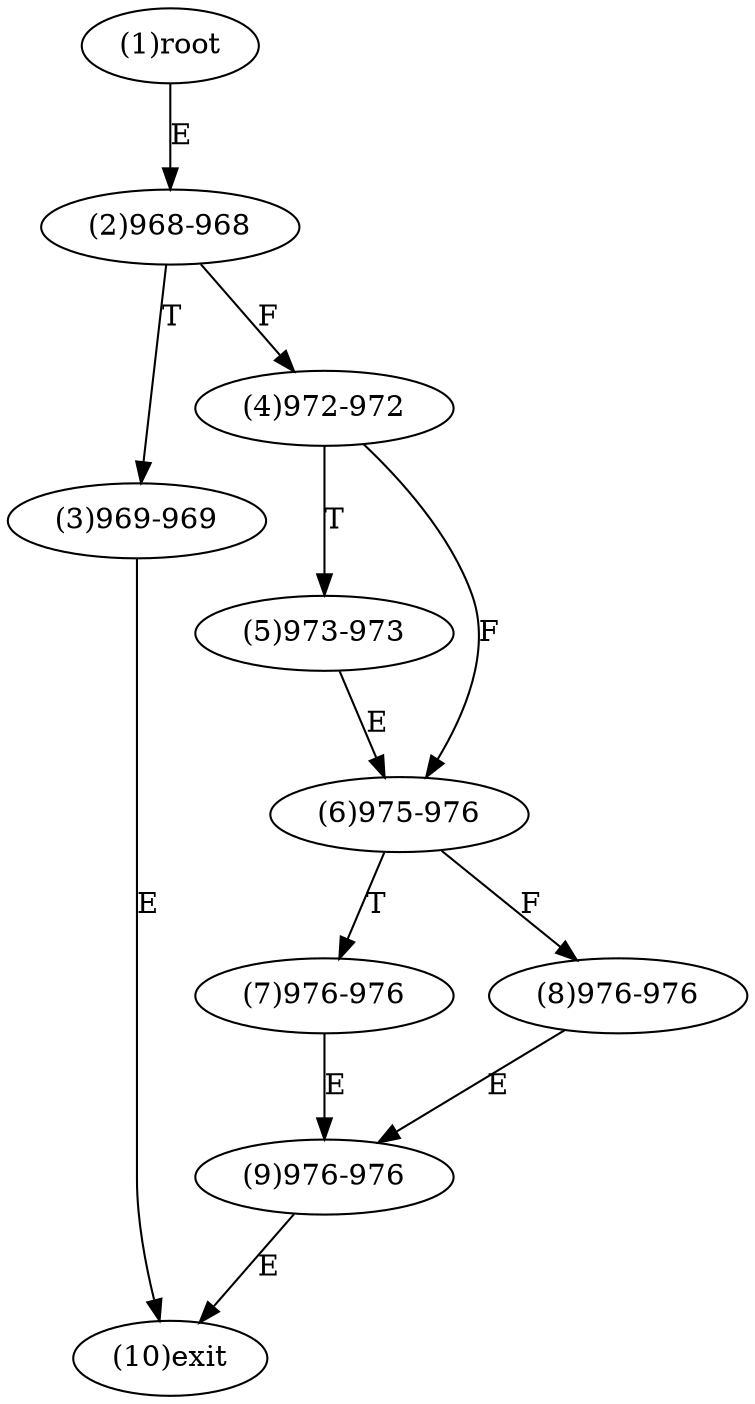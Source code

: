 digraph "" { 
1[ label="(1)root"];
2[ label="(2)968-968"];
3[ label="(3)969-969"];
4[ label="(4)972-972"];
5[ label="(5)973-973"];
6[ label="(6)975-976"];
7[ label="(7)976-976"];
8[ label="(8)976-976"];
9[ label="(9)976-976"];
10[ label="(10)exit"];
1->2[ label="E"];
2->4[ label="F"];
2->3[ label="T"];
3->10[ label="E"];
4->6[ label="F"];
4->5[ label="T"];
5->6[ label="E"];
6->8[ label="F"];
6->7[ label="T"];
7->9[ label="E"];
8->9[ label="E"];
9->10[ label="E"];
}